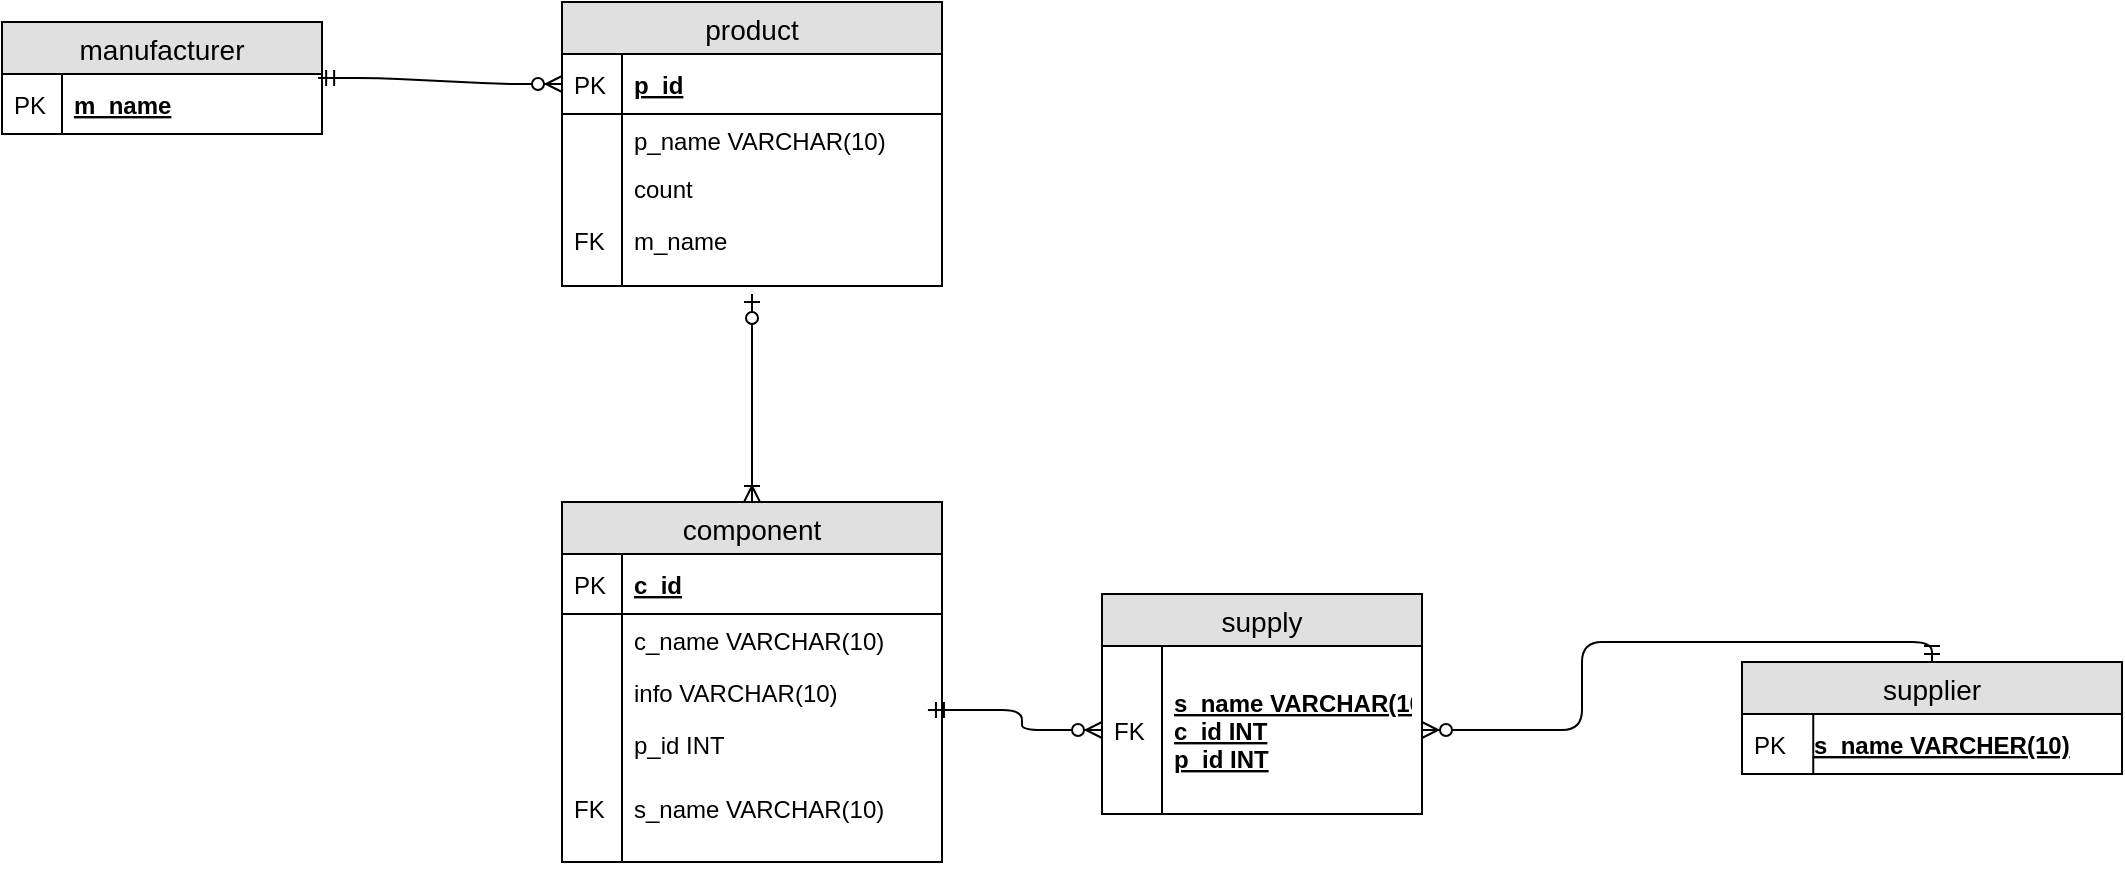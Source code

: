 <mxfile version="12.5.3" type="device"><diagram id="tsMMJSytWUINZaJqtfx2" name="Page-1"><mxGraphModel dx="1422" dy="745" grid="1" gridSize="10" guides="1" tooltips="1" connect="1" arrows="1" fold="1" page="1" pageScale="1" pageWidth="827" pageHeight="1169" math="0" shadow="0"><root><mxCell id="0"/><mxCell id="1" parent="0"/><mxCell id="vaxmKtE5ZHR0hjc3KEZE-5" value="manufacturer" style="swimlane;fontStyle=0;childLayout=stackLayout;horizontal=1;startSize=26;fillColor=#e0e0e0;horizontalStack=0;resizeParent=1;resizeParentMax=0;resizeLast=0;collapsible=1;marginBottom=0;swimlaneFillColor=#ffffff;align=center;fontSize=14;" vertex="1" parent="1"><mxGeometry x="20" y="20" width="160" height="56" as="geometry"/></mxCell><mxCell id="vaxmKtE5ZHR0hjc3KEZE-6" value="m_name" style="shape=partialRectangle;top=0;left=0;right=0;bottom=1;align=left;verticalAlign=middle;fillColor=none;spacingLeft=34;spacingRight=4;overflow=hidden;rotatable=0;points=[[0,0.5],[1,0.5]];portConstraint=eastwest;dropTarget=0;fontStyle=5;fontSize=12;" vertex="1" parent="vaxmKtE5ZHR0hjc3KEZE-5"><mxGeometry y="26" width="160" height="30" as="geometry"/></mxCell><mxCell id="vaxmKtE5ZHR0hjc3KEZE-7" value="PK" style="shape=partialRectangle;top=0;left=0;bottom=0;fillColor=none;align=left;verticalAlign=middle;spacingLeft=4;spacingRight=4;overflow=hidden;rotatable=0;points=[];portConstraint=eastwest;part=1;fontSize=12;" vertex="1" connectable="0" parent="vaxmKtE5ZHR0hjc3KEZE-6"><mxGeometry width="30" height="30" as="geometry"/></mxCell><mxCell id="vaxmKtE5ZHR0hjc3KEZE-20" value="product" style="swimlane;fontStyle=0;childLayout=stackLayout;horizontal=1;startSize=26;fillColor=#e0e0e0;horizontalStack=0;resizeParent=1;resizeParentMax=0;resizeLast=0;collapsible=1;marginBottom=0;swimlaneFillColor=#ffffff;align=center;fontSize=14;" vertex="1" parent="1"><mxGeometry x="300" y="10" width="190" height="142" as="geometry"/></mxCell><mxCell id="vaxmKtE5ZHR0hjc3KEZE-21" value="p_id" style="shape=partialRectangle;top=0;left=0;right=0;bottom=1;align=left;verticalAlign=middle;fillColor=none;spacingLeft=34;spacingRight=4;overflow=hidden;rotatable=0;points=[[0,0.5],[1,0.5]];portConstraint=eastwest;dropTarget=0;fontStyle=5;fontSize=12;" vertex="1" parent="vaxmKtE5ZHR0hjc3KEZE-20"><mxGeometry y="26" width="190" height="30" as="geometry"/></mxCell><mxCell id="vaxmKtE5ZHR0hjc3KEZE-22" value="PK" style="shape=partialRectangle;top=0;left=0;bottom=0;fillColor=none;align=left;verticalAlign=middle;spacingLeft=4;spacingRight=4;overflow=hidden;rotatable=0;points=[];portConstraint=eastwest;part=1;fontSize=12;" vertex="1" connectable="0" parent="vaxmKtE5ZHR0hjc3KEZE-21"><mxGeometry width="30" height="30" as="geometry"/></mxCell><mxCell id="vaxmKtE5ZHR0hjc3KEZE-23" value="p_name VARCHAR(10)" style="shape=partialRectangle;top=0;left=0;right=0;bottom=0;align=left;verticalAlign=top;fillColor=none;spacingLeft=34;spacingRight=4;overflow=hidden;rotatable=0;points=[[0,0.5],[1,0.5]];portConstraint=eastwest;dropTarget=0;fontSize=12;" vertex="1" parent="vaxmKtE5ZHR0hjc3KEZE-20"><mxGeometry y="56" width="190" height="24" as="geometry"/></mxCell><mxCell id="vaxmKtE5ZHR0hjc3KEZE-24" value="" style="shape=partialRectangle;top=0;left=0;bottom=0;fillColor=none;align=left;verticalAlign=top;spacingLeft=4;spacingRight=4;overflow=hidden;rotatable=0;points=[];portConstraint=eastwest;part=1;fontSize=12;" vertex="1" connectable="0" parent="vaxmKtE5ZHR0hjc3KEZE-23"><mxGeometry width="30" height="24" as="geometry"/></mxCell><mxCell id="vaxmKtE5ZHR0hjc3KEZE-25" value="count" style="shape=partialRectangle;top=0;left=0;right=0;bottom=0;align=left;verticalAlign=top;fillColor=none;spacingLeft=34;spacingRight=4;overflow=hidden;rotatable=0;points=[[0,0.5],[1,0.5]];portConstraint=eastwest;dropTarget=0;fontSize=12;" vertex="1" parent="vaxmKtE5ZHR0hjc3KEZE-20"><mxGeometry y="80" width="190" height="26" as="geometry"/></mxCell><mxCell id="vaxmKtE5ZHR0hjc3KEZE-26" value="" style="shape=partialRectangle;top=0;left=0;bottom=0;fillColor=none;align=left;verticalAlign=top;spacingLeft=4;spacingRight=4;overflow=hidden;rotatable=0;points=[];portConstraint=eastwest;part=1;fontSize=12;" vertex="1" connectable="0" parent="vaxmKtE5ZHR0hjc3KEZE-25"><mxGeometry width="30" height="26" as="geometry"/></mxCell><mxCell id="vaxmKtE5ZHR0hjc3KEZE-27" value="m_name" style="shape=partialRectangle;top=0;left=0;right=0;bottom=0;align=left;verticalAlign=top;fillColor=none;spacingLeft=34;spacingRight=4;overflow=hidden;rotatable=0;points=[[0,0.5],[1,0.5]];portConstraint=eastwest;dropTarget=0;fontSize=12;" vertex="1" parent="vaxmKtE5ZHR0hjc3KEZE-20"><mxGeometry y="106" width="190" height="26" as="geometry"/></mxCell><mxCell id="vaxmKtE5ZHR0hjc3KEZE-28" value="FK" style="shape=partialRectangle;top=0;left=0;bottom=0;fillColor=none;align=left;verticalAlign=top;spacingLeft=4;spacingRight=4;overflow=hidden;rotatable=0;points=[];portConstraint=eastwest;part=1;fontSize=12;" vertex="1" connectable="0" parent="vaxmKtE5ZHR0hjc3KEZE-27"><mxGeometry width="30" height="26" as="geometry"/></mxCell><mxCell id="vaxmKtE5ZHR0hjc3KEZE-29" value="" style="shape=partialRectangle;top=0;left=0;right=0;bottom=0;align=left;verticalAlign=top;fillColor=none;spacingLeft=34;spacingRight=4;overflow=hidden;rotatable=0;points=[[0,0.5],[1,0.5]];portConstraint=eastwest;dropTarget=0;fontSize=12;" vertex="1" parent="vaxmKtE5ZHR0hjc3KEZE-20"><mxGeometry y="132" width="190" height="10" as="geometry"/></mxCell><mxCell id="vaxmKtE5ZHR0hjc3KEZE-30" value="" style="shape=partialRectangle;top=0;left=0;bottom=0;fillColor=none;align=left;verticalAlign=top;spacingLeft=4;spacingRight=4;overflow=hidden;rotatable=0;points=[];portConstraint=eastwest;part=1;fontSize=12;" vertex="1" connectable="0" parent="vaxmKtE5ZHR0hjc3KEZE-29"><mxGeometry width="30" height="10" as="geometry"/></mxCell><mxCell id="vaxmKtE5ZHR0hjc3KEZE-56" value="component" style="swimlane;fontStyle=0;childLayout=stackLayout;horizontal=1;startSize=26;fillColor=#e0e0e0;horizontalStack=0;resizeParent=1;resizeParentMax=0;resizeLast=0;collapsible=1;marginBottom=0;swimlaneFillColor=#ffffff;align=center;fontSize=14;" vertex="1" parent="1"><mxGeometry x="300" y="260" width="190" height="180" as="geometry"/></mxCell><mxCell id="vaxmKtE5ZHR0hjc3KEZE-57" value="c_id" style="shape=partialRectangle;top=0;left=0;right=0;bottom=1;align=left;verticalAlign=middle;fillColor=none;spacingLeft=34;spacingRight=4;overflow=hidden;rotatable=0;points=[[0,0.5],[1,0.5]];portConstraint=eastwest;dropTarget=0;fontStyle=5;fontSize=12;" vertex="1" parent="vaxmKtE5ZHR0hjc3KEZE-56"><mxGeometry y="26" width="190" height="30" as="geometry"/></mxCell><mxCell id="vaxmKtE5ZHR0hjc3KEZE-58" value="PK" style="shape=partialRectangle;top=0;left=0;bottom=0;fillColor=none;align=left;verticalAlign=middle;spacingLeft=4;spacingRight=4;overflow=hidden;rotatable=0;points=[];portConstraint=eastwest;part=1;fontSize=12;" vertex="1" connectable="0" parent="vaxmKtE5ZHR0hjc3KEZE-57"><mxGeometry width="30" height="30" as="geometry"/></mxCell><mxCell id="vaxmKtE5ZHR0hjc3KEZE-59" value="c_name VARCHAR(10)" style="shape=partialRectangle;top=0;left=0;right=0;bottom=0;align=left;verticalAlign=top;fillColor=none;spacingLeft=34;spacingRight=4;overflow=hidden;rotatable=0;points=[[0,0.5],[1,0.5]];portConstraint=eastwest;dropTarget=0;fontSize=12;" vertex="1" parent="vaxmKtE5ZHR0hjc3KEZE-56"><mxGeometry y="56" width="190" height="26" as="geometry"/></mxCell><mxCell id="vaxmKtE5ZHR0hjc3KEZE-60" value="" style="shape=partialRectangle;top=0;left=0;bottom=0;fillColor=none;align=left;verticalAlign=top;spacingLeft=4;spacingRight=4;overflow=hidden;rotatable=0;points=[];portConstraint=eastwest;part=1;fontSize=12;" vertex="1" connectable="0" parent="vaxmKtE5ZHR0hjc3KEZE-59"><mxGeometry width="30" height="26" as="geometry"/></mxCell><mxCell id="vaxmKtE5ZHR0hjc3KEZE-61" value="info VARCHAR(10)" style="shape=partialRectangle;top=0;left=0;right=0;bottom=0;align=left;verticalAlign=top;fillColor=none;spacingLeft=34;spacingRight=4;overflow=hidden;rotatable=0;points=[[0,0.5],[1,0.5]];portConstraint=eastwest;dropTarget=0;fontSize=12;" vertex="1" parent="vaxmKtE5ZHR0hjc3KEZE-56"><mxGeometry y="82" width="190" height="26" as="geometry"/></mxCell><mxCell id="vaxmKtE5ZHR0hjc3KEZE-62" value="" style="shape=partialRectangle;top=0;left=0;bottom=0;fillColor=none;align=left;verticalAlign=top;spacingLeft=4;spacingRight=4;overflow=hidden;rotatable=0;points=[];portConstraint=eastwest;part=1;fontSize=12;" vertex="1" connectable="0" parent="vaxmKtE5ZHR0hjc3KEZE-61"><mxGeometry width="30" height="26" as="geometry"/></mxCell><mxCell id="vaxmKtE5ZHR0hjc3KEZE-63" value="p_id INT " style="shape=partialRectangle;top=0;left=0;right=0;bottom=0;align=left;verticalAlign=top;fillColor=none;spacingLeft=34;spacingRight=4;overflow=hidden;rotatable=0;points=[[0,0.5],[1,0.5]];portConstraint=eastwest;dropTarget=0;fontSize=12;" vertex="1" parent="vaxmKtE5ZHR0hjc3KEZE-56"><mxGeometry y="108" width="190" height="32" as="geometry"/></mxCell><mxCell id="vaxmKtE5ZHR0hjc3KEZE-64" value="" style="shape=partialRectangle;top=0;left=0;bottom=0;fillColor=none;align=left;verticalAlign=top;spacingLeft=4;spacingRight=4;overflow=hidden;rotatable=0;points=[];portConstraint=eastwest;part=1;fontSize=12;" vertex="1" connectable="0" parent="vaxmKtE5ZHR0hjc3KEZE-63"><mxGeometry width="30" height="32" as="geometry"/></mxCell><mxCell id="vaxmKtE5ZHR0hjc3KEZE-65" value="s_name VARCHAR(10)" style="shape=partialRectangle;top=0;left=0;right=0;bottom=0;align=left;verticalAlign=top;fillColor=none;spacingLeft=34;spacingRight=4;overflow=hidden;rotatable=0;points=[[0,0.5],[1,0.5]];portConstraint=eastwest;dropTarget=0;fontSize=12;" vertex="1" parent="vaxmKtE5ZHR0hjc3KEZE-56"><mxGeometry y="140" width="190" height="40" as="geometry"/></mxCell><mxCell id="vaxmKtE5ZHR0hjc3KEZE-66" value="FK" style="shape=partialRectangle;top=0;left=0;bottom=0;fillColor=none;align=left;verticalAlign=top;spacingLeft=4;spacingRight=4;overflow=hidden;rotatable=0;points=[];portConstraint=eastwest;part=1;fontSize=12;" vertex="1" connectable="0" parent="vaxmKtE5ZHR0hjc3KEZE-65"><mxGeometry width="30" height="40" as="geometry"/></mxCell><mxCell id="vaxmKtE5ZHR0hjc3KEZE-67" value="supplier" style="swimlane;fontStyle=0;childLayout=stackLayout;horizontal=1;startSize=26;fillColor=#e0e0e0;horizontalStack=0;resizeParent=1;resizeParentMax=0;resizeLast=0;collapsible=1;marginBottom=0;swimlaneFillColor=#ffffff;align=center;fontSize=14;" vertex="1" parent="1"><mxGeometry x="890" y="340" width="190" height="56" as="geometry"/></mxCell><mxCell id="vaxmKtE5ZHR0hjc3KEZE-68" value="s_name VARCHER(10)" style="shape=partialRectangle;top=0;left=0;right=0;bottom=1;align=left;verticalAlign=middle;fillColor=none;spacingLeft=34;spacingRight=4;overflow=hidden;rotatable=0;points=[[0,0.5],[1,0.5]];portConstraint=eastwest;dropTarget=0;fontStyle=5;fontSize=12;" vertex="1" parent="vaxmKtE5ZHR0hjc3KEZE-67"><mxGeometry y="26" width="190" height="30" as="geometry"/></mxCell><mxCell id="vaxmKtE5ZHR0hjc3KEZE-69" value="PK" style="shape=partialRectangle;top=0;left=0;bottom=0;fillColor=none;align=left;verticalAlign=middle;spacingLeft=4;spacingRight=4;overflow=hidden;rotatable=0;points=[];portConstraint=eastwest;part=1;fontSize=12;" vertex="1" connectable="0" parent="vaxmKtE5ZHR0hjc3KEZE-68"><mxGeometry width="35.625" height="30" as="geometry"/></mxCell><mxCell id="vaxmKtE5ZHR0hjc3KEZE-78" value="supply" style="swimlane;fontStyle=0;childLayout=stackLayout;horizontal=1;startSize=26;fillColor=#e0e0e0;horizontalStack=0;resizeParent=1;resizeParentMax=0;resizeLast=0;collapsible=1;marginBottom=0;swimlaneFillColor=#ffffff;align=center;fontSize=14;" vertex="1" parent="1"><mxGeometry x="570" y="306" width="160" height="110" as="geometry"/></mxCell><mxCell id="vaxmKtE5ZHR0hjc3KEZE-79" value="s_name VARCHAR(10)&#10;c_id INT&#10;p_id INT" style="shape=partialRectangle;top=0;left=0;right=0;bottom=1;align=left;verticalAlign=middle;fillColor=none;spacingLeft=34;spacingRight=4;overflow=hidden;rotatable=0;points=[[0,0.5],[1,0.5]];portConstraint=eastwest;dropTarget=0;fontStyle=5;fontSize=12;" vertex="1" parent="vaxmKtE5ZHR0hjc3KEZE-78"><mxGeometry y="26" width="160" height="84" as="geometry"/></mxCell><mxCell id="vaxmKtE5ZHR0hjc3KEZE-80" value="FK" style="shape=partialRectangle;top=0;left=0;bottom=0;fillColor=none;align=left;verticalAlign=middle;spacingLeft=4;spacingRight=4;overflow=hidden;rotatable=0;points=[];portConstraint=eastwest;part=1;fontSize=12;" vertex="1" connectable="0" parent="vaxmKtE5ZHR0hjc3KEZE-79"><mxGeometry width="30" height="84" as="geometry"/></mxCell><mxCell id="vaxmKtE5ZHR0hjc3KEZE-95" value="" style="edgeStyle=entityRelationEdgeStyle;fontSize=12;html=1;endArrow=ERzeroToMany;startArrow=ERmandOne;entryX=0;entryY=0.5;entryDx=0;entryDy=0;exitX=0.988;exitY=0.067;exitDx=0;exitDy=0;exitPerimeter=0;" edge="1" parent="1" source="vaxmKtE5ZHR0hjc3KEZE-6" target="vaxmKtE5ZHR0hjc3KEZE-21"><mxGeometry width="100" height="100" relative="1" as="geometry"><mxPoint x="20" y="570" as="sourcePoint"/><mxPoint x="120" y="470" as="targetPoint"/></mxGeometry></mxCell><mxCell id="vaxmKtE5ZHR0hjc3KEZE-96" value="" style="fontSize=12;html=1;endArrow=ERoneToMany;startArrow=ERzeroToOne;entryX=0.5;entryY=0;entryDx=0;entryDy=0;" edge="1" parent="1" target="vaxmKtE5ZHR0hjc3KEZE-56"><mxGeometry width="100" height="100" relative="1" as="geometry"><mxPoint x="395" y="156" as="sourcePoint"/><mxPoint x="120" y="470" as="targetPoint"/><Array as="points"><mxPoint x="395" y="190"/></Array></mxGeometry></mxCell><mxCell id="vaxmKtE5ZHR0hjc3KEZE-98" value="" style="edgeStyle=orthogonalEdgeStyle;fontSize=12;html=1;endArrow=ERzeroToMany;startArrow=ERmandOne;entryX=0;entryY=0.5;entryDx=0;entryDy=0;exitX=0.963;exitY=-0.125;exitDx=0;exitDy=0;exitPerimeter=0;" edge="1" parent="1" source="vaxmKtE5ZHR0hjc3KEZE-63" target="vaxmKtE5ZHR0hjc3KEZE-79"><mxGeometry width="100" height="100" relative="1" as="geometry"><mxPoint x="10" y="710" as="sourcePoint"/><mxPoint x="110" y="610" as="targetPoint"/></mxGeometry></mxCell><mxCell id="vaxmKtE5ZHR0hjc3KEZE-97" value="" style="fontSize=12;html=1;endArrow=ERzeroToMany;startArrow=ERmandOne;exitX=0.5;exitY=0;exitDx=0;exitDy=0;edgeStyle=orthogonalEdgeStyle;" edge="1" parent="1" source="vaxmKtE5ZHR0hjc3KEZE-67" target="vaxmKtE5ZHR0hjc3KEZE-79"><mxGeometry width="100" height="100" relative="1" as="geometry"><mxPoint x="720" y="468" as="sourcePoint"/><mxPoint x="820" y="368" as="targetPoint"/></mxGeometry></mxCell></root></mxGraphModel></diagram></mxfile>